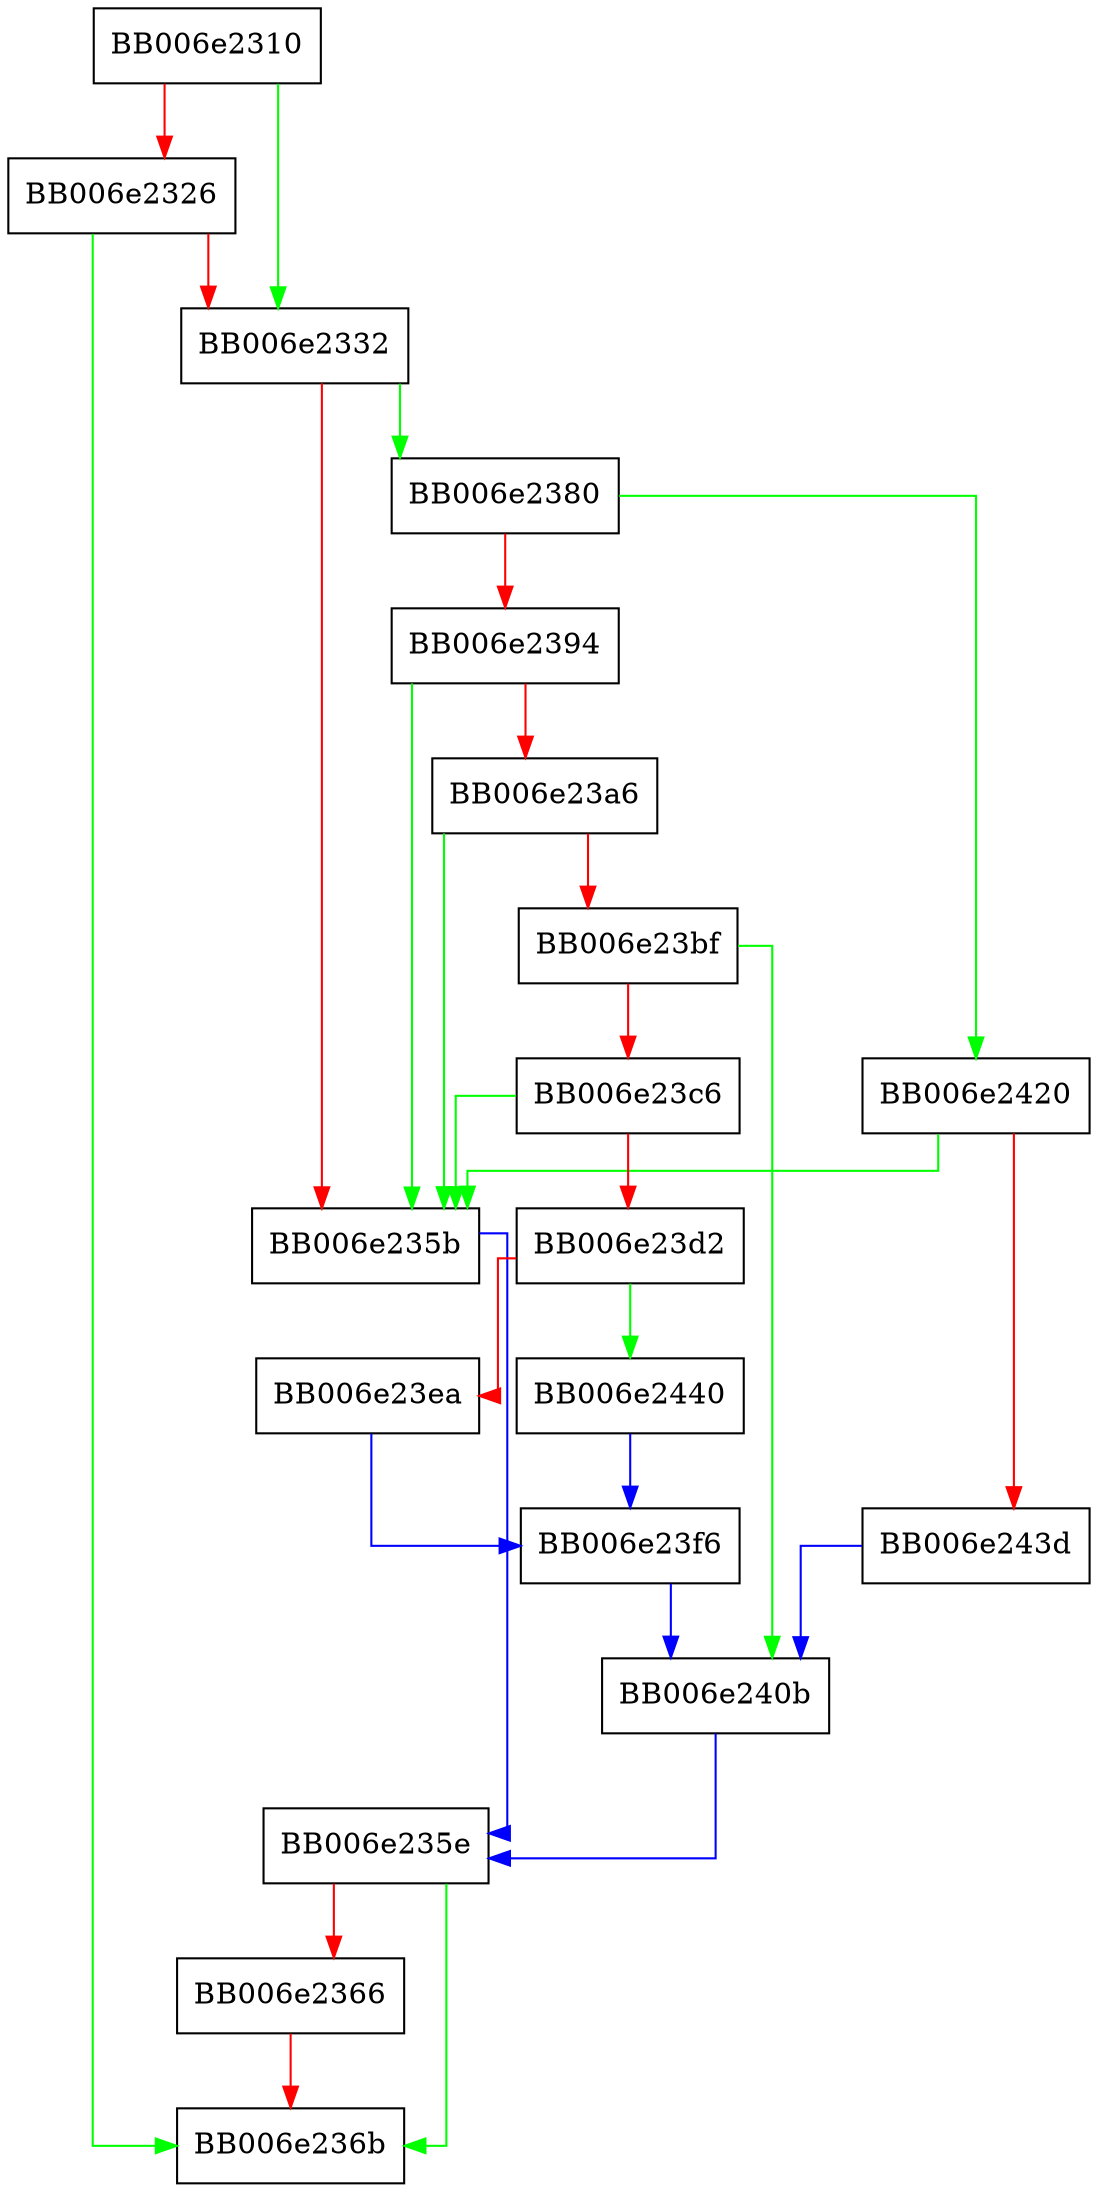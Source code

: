 digraph drbg_hmac_set_ctx_params {
  node [shape="box"];
  graph [splines=ortho];
  BB006e2310 -> BB006e2332 [color="green"];
  BB006e2310 -> BB006e2326 [color="red"];
  BB006e2326 -> BB006e236b [color="green"];
  BB006e2326 -> BB006e2332 [color="red"];
  BB006e2332 -> BB006e2380 [color="green"];
  BB006e2332 -> BB006e235b [color="red"];
  BB006e235b -> BB006e235e [color="blue"];
  BB006e235e -> BB006e236b [color="green"];
  BB006e235e -> BB006e2366 [color="red"];
  BB006e2366 -> BB006e236b [color="red"];
  BB006e2380 -> BB006e2420 [color="green"];
  BB006e2380 -> BB006e2394 [color="red"];
  BB006e2394 -> BB006e235b [color="green"];
  BB006e2394 -> BB006e23a6 [color="red"];
  BB006e23a6 -> BB006e235b [color="green"];
  BB006e23a6 -> BB006e23bf [color="red"];
  BB006e23bf -> BB006e240b [color="green"];
  BB006e23bf -> BB006e23c6 [color="red"];
  BB006e23c6 -> BB006e235b [color="green"];
  BB006e23c6 -> BB006e23d2 [color="red"];
  BB006e23d2 -> BB006e2440 [color="green"];
  BB006e23d2 -> BB006e23ea [color="red"];
  BB006e23ea -> BB006e23f6 [color="blue"];
  BB006e23f6 -> BB006e240b [color="blue"];
  BB006e240b -> BB006e235e [color="blue"];
  BB006e2420 -> BB006e235b [color="green"];
  BB006e2420 -> BB006e243d [color="red"];
  BB006e243d -> BB006e240b [color="blue"];
  BB006e2440 -> BB006e23f6 [color="blue"];
}